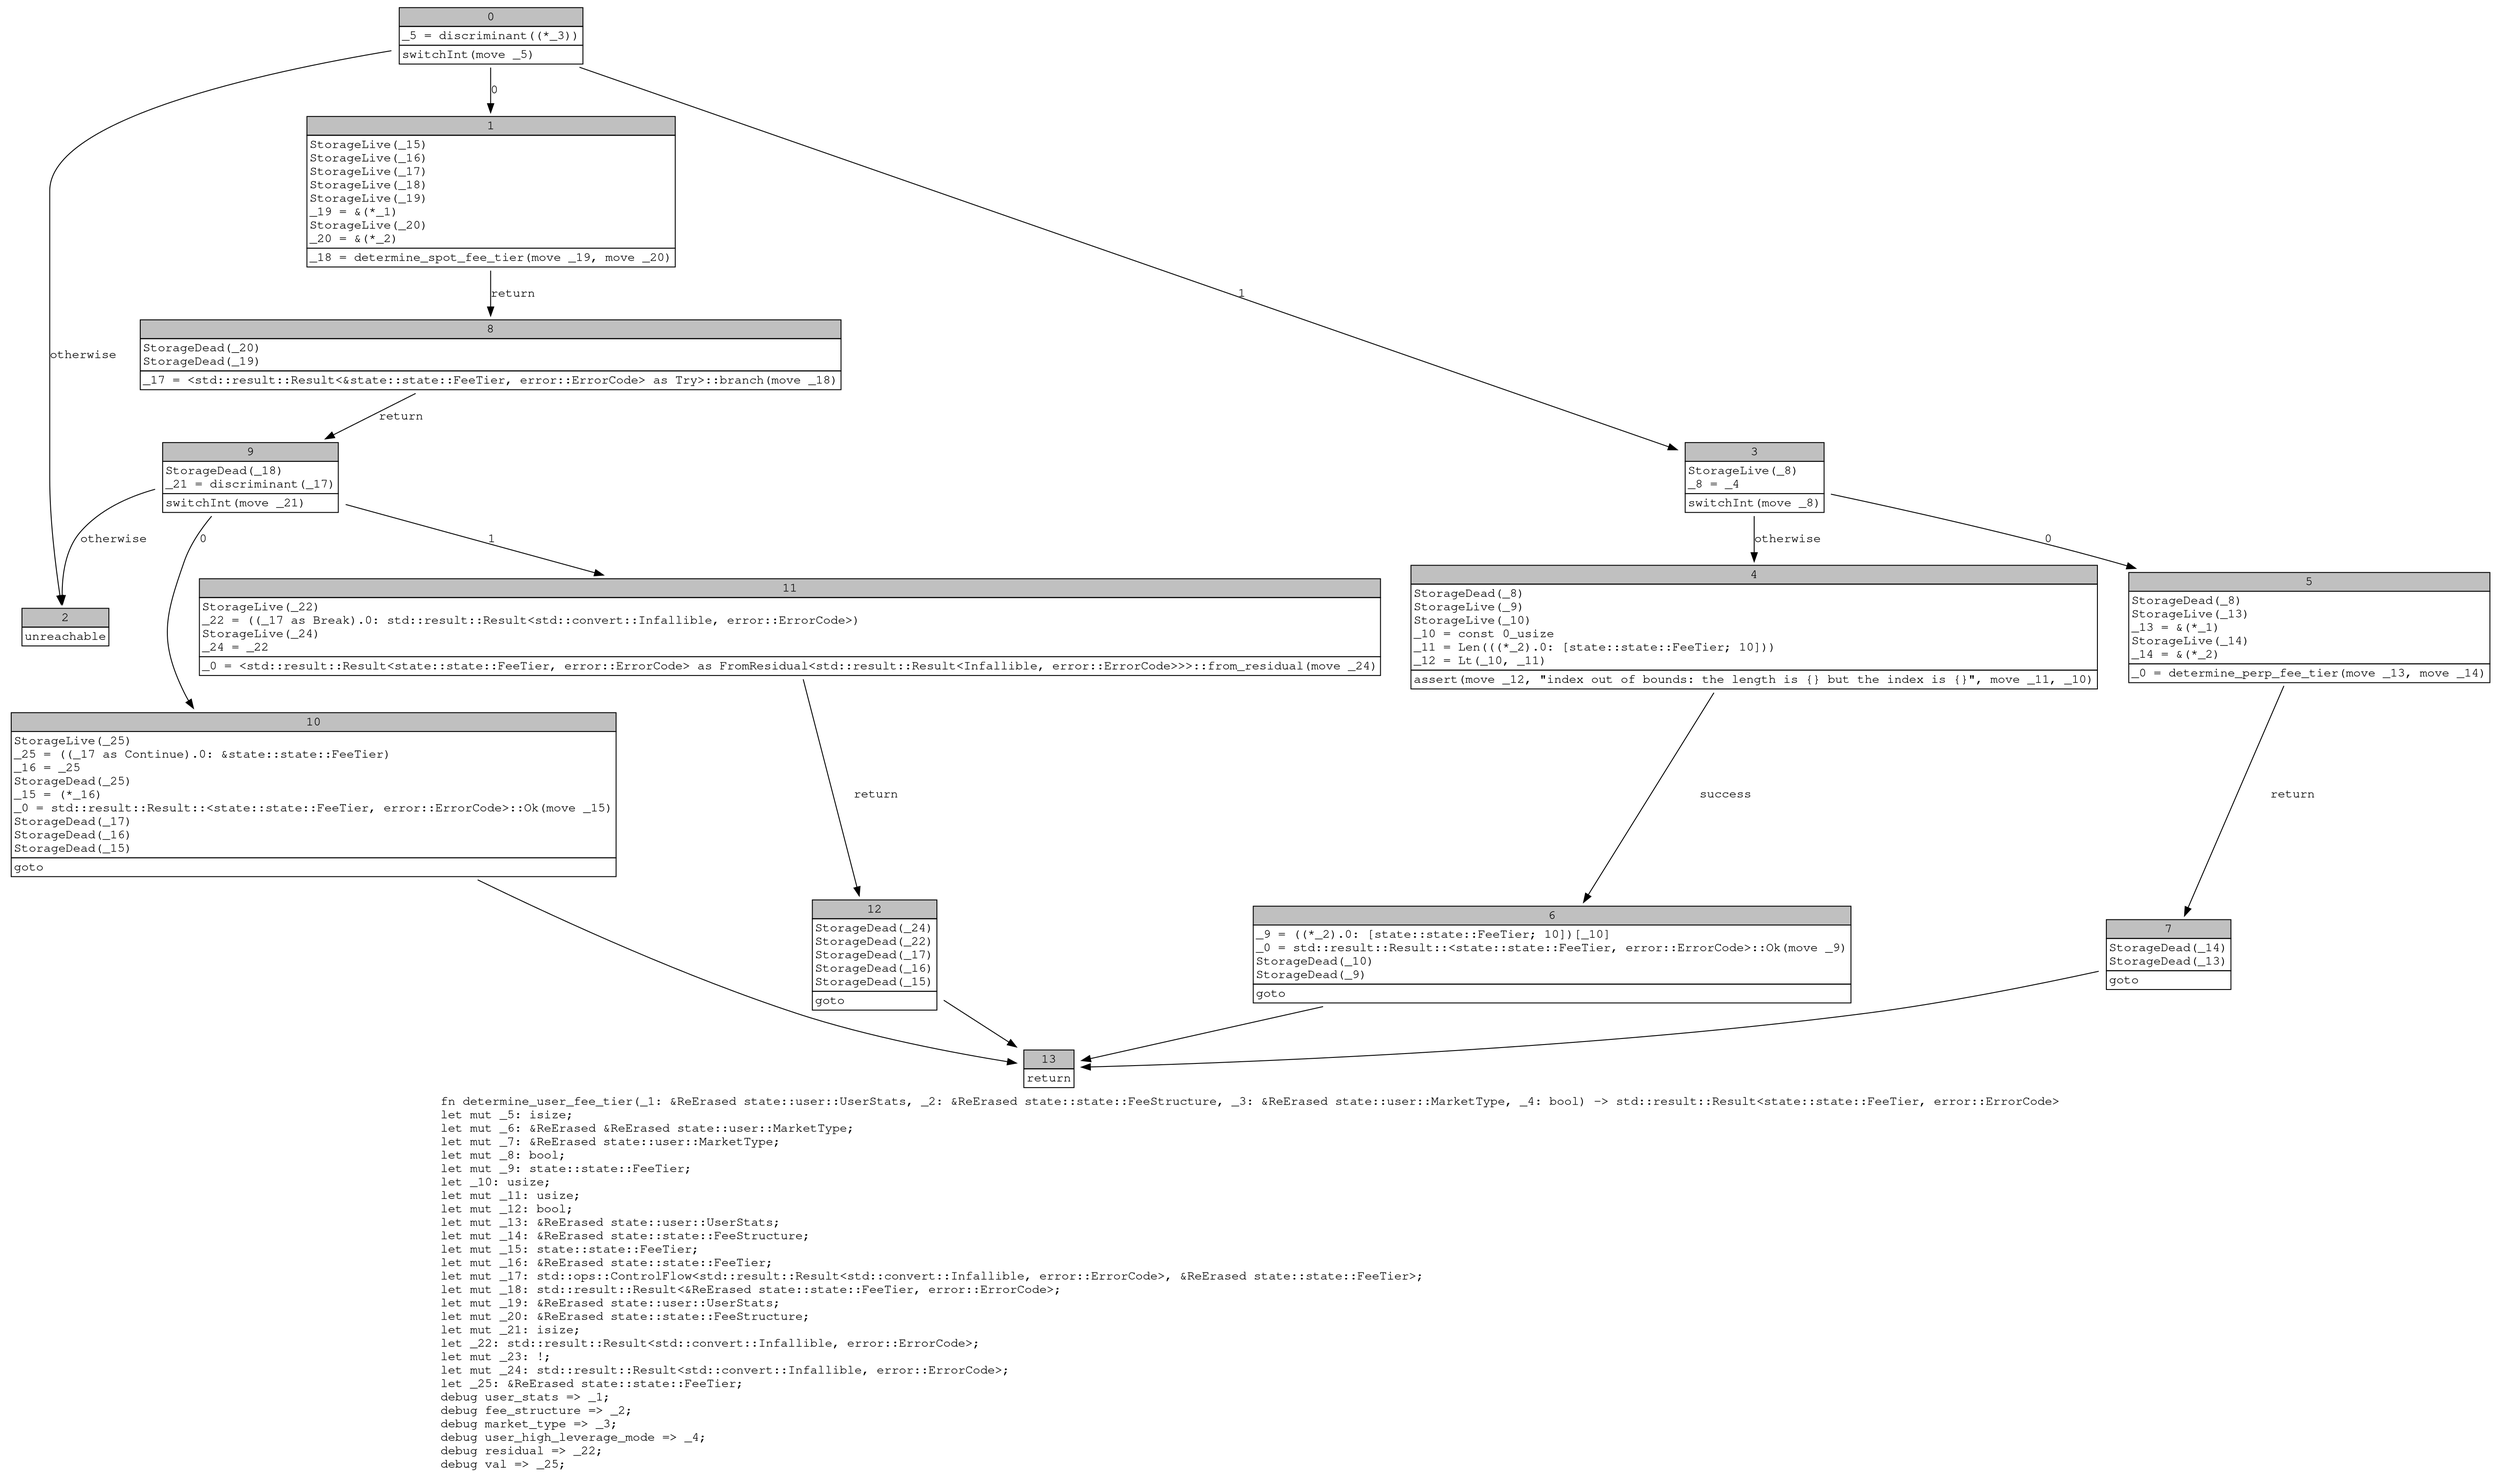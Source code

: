 digraph Mir_0_2231 {
    graph [fontname="Courier, monospace"];
    node [fontname="Courier, monospace"];
    edge [fontname="Courier, monospace"];
    label=<fn determine_user_fee_tier(_1: &amp;ReErased state::user::UserStats, _2: &amp;ReErased state::state::FeeStructure, _3: &amp;ReErased state::user::MarketType, _4: bool) -&gt; std::result::Result&lt;state::state::FeeTier, error::ErrorCode&gt;<br align="left"/>let mut _5: isize;<br align="left"/>let mut _6: &amp;ReErased &amp;ReErased state::user::MarketType;<br align="left"/>let mut _7: &amp;ReErased state::user::MarketType;<br align="left"/>let mut _8: bool;<br align="left"/>let mut _9: state::state::FeeTier;<br align="left"/>let _10: usize;<br align="left"/>let mut _11: usize;<br align="left"/>let mut _12: bool;<br align="left"/>let mut _13: &amp;ReErased state::user::UserStats;<br align="left"/>let mut _14: &amp;ReErased state::state::FeeStructure;<br align="left"/>let mut _15: state::state::FeeTier;<br align="left"/>let mut _16: &amp;ReErased state::state::FeeTier;<br align="left"/>let mut _17: std::ops::ControlFlow&lt;std::result::Result&lt;std::convert::Infallible, error::ErrorCode&gt;, &amp;ReErased state::state::FeeTier&gt;;<br align="left"/>let mut _18: std::result::Result&lt;&amp;ReErased state::state::FeeTier, error::ErrorCode&gt;;<br align="left"/>let mut _19: &amp;ReErased state::user::UserStats;<br align="left"/>let mut _20: &amp;ReErased state::state::FeeStructure;<br align="left"/>let mut _21: isize;<br align="left"/>let _22: std::result::Result&lt;std::convert::Infallible, error::ErrorCode&gt;;<br align="left"/>let mut _23: !;<br align="left"/>let mut _24: std::result::Result&lt;std::convert::Infallible, error::ErrorCode&gt;;<br align="left"/>let _25: &amp;ReErased state::state::FeeTier;<br align="left"/>debug user_stats =&gt; _1;<br align="left"/>debug fee_structure =&gt; _2;<br align="left"/>debug market_type =&gt; _3;<br align="left"/>debug user_high_leverage_mode =&gt; _4;<br align="left"/>debug residual =&gt; _22;<br align="left"/>debug val =&gt; _25;<br align="left"/>>;
    bb0__0_2231 [shape="none", label=<<table border="0" cellborder="1" cellspacing="0"><tr><td bgcolor="gray" align="center" colspan="1">0</td></tr><tr><td align="left" balign="left">_5 = discriminant((*_3))<br/></td></tr><tr><td align="left">switchInt(move _5)</td></tr></table>>];
    bb1__0_2231 [shape="none", label=<<table border="0" cellborder="1" cellspacing="0"><tr><td bgcolor="gray" align="center" colspan="1">1</td></tr><tr><td align="left" balign="left">StorageLive(_15)<br/>StorageLive(_16)<br/>StorageLive(_17)<br/>StorageLive(_18)<br/>StorageLive(_19)<br/>_19 = &amp;(*_1)<br/>StorageLive(_20)<br/>_20 = &amp;(*_2)<br/></td></tr><tr><td align="left">_18 = determine_spot_fee_tier(move _19, move _20)</td></tr></table>>];
    bb2__0_2231 [shape="none", label=<<table border="0" cellborder="1" cellspacing="0"><tr><td bgcolor="gray" align="center" colspan="1">2</td></tr><tr><td align="left">unreachable</td></tr></table>>];
    bb3__0_2231 [shape="none", label=<<table border="0" cellborder="1" cellspacing="0"><tr><td bgcolor="gray" align="center" colspan="1">3</td></tr><tr><td align="left" balign="left">StorageLive(_8)<br/>_8 = _4<br/></td></tr><tr><td align="left">switchInt(move _8)</td></tr></table>>];
    bb4__0_2231 [shape="none", label=<<table border="0" cellborder="1" cellspacing="0"><tr><td bgcolor="gray" align="center" colspan="1">4</td></tr><tr><td align="left" balign="left">StorageDead(_8)<br/>StorageLive(_9)<br/>StorageLive(_10)<br/>_10 = const 0_usize<br/>_11 = Len(((*_2).0: [state::state::FeeTier; 10]))<br/>_12 = Lt(_10, _11)<br/></td></tr><tr><td align="left">assert(move _12, &quot;index out of bounds: the length is {} but the index is {}&quot;, move _11, _10)</td></tr></table>>];
    bb5__0_2231 [shape="none", label=<<table border="0" cellborder="1" cellspacing="0"><tr><td bgcolor="gray" align="center" colspan="1">5</td></tr><tr><td align="left" balign="left">StorageDead(_8)<br/>StorageLive(_13)<br/>_13 = &amp;(*_1)<br/>StorageLive(_14)<br/>_14 = &amp;(*_2)<br/></td></tr><tr><td align="left">_0 = determine_perp_fee_tier(move _13, move _14)</td></tr></table>>];
    bb6__0_2231 [shape="none", label=<<table border="0" cellborder="1" cellspacing="0"><tr><td bgcolor="gray" align="center" colspan="1">6</td></tr><tr><td align="left" balign="left">_9 = ((*_2).0: [state::state::FeeTier; 10])[_10]<br/>_0 = std::result::Result::&lt;state::state::FeeTier, error::ErrorCode&gt;::Ok(move _9)<br/>StorageDead(_10)<br/>StorageDead(_9)<br/></td></tr><tr><td align="left">goto</td></tr></table>>];
    bb7__0_2231 [shape="none", label=<<table border="0" cellborder="1" cellspacing="0"><tr><td bgcolor="gray" align="center" colspan="1">7</td></tr><tr><td align="left" balign="left">StorageDead(_14)<br/>StorageDead(_13)<br/></td></tr><tr><td align="left">goto</td></tr></table>>];
    bb8__0_2231 [shape="none", label=<<table border="0" cellborder="1" cellspacing="0"><tr><td bgcolor="gray" align="center" colspan="1">8</td></tr><tr><td align="left" balign="left">StorageDead(_20)<br/>StorageDead(_19)<br/></td></tr><tr><td align="left">_17 = &lt;std::result::Result&lt;&amp;state::state::FeeTier, error::ErrorCode&gt; as Try&gt;::branch(move _18)</td></tr></table>>];
    bb9__0_2231 [shape="none", label=<<table border="0" cellborder="1" cellspacing="0"><tr><td bgcolor="gray" align="center" colspan="1">9</td></tr><tr><td align="left" balign="left">StorageDead(_18)<br/>_21 = discriminant(_17)<br/></td></tr><tr><td align="left">switchInt(move _21)</td></tr></table>>];
    bb10__0_2231 [shape="none", label=<<table border="0" cellborder="1" cellspacing="0"><tr><td bgcolor="gray" align="center" colspan="1">10</td></tr><tr><td align="left" balign="left">StorageLive(_25)<br/>_25 = ((_17 as Continue).0: &amp;state::state::FeeTier)<br/>_16 = _25<br/>StorageDead(_25)<br/>_15 = (*_16)<br/>_0 = std::result::Result::&lt;state::state::FeeTier, error::ErrorCode&gt;::Ok(move _15)<br/>StorageDead(_17)<br/>StorageDead(_16)<br/>StorageDead(_15)<br/></td></tr><tr><td align="left">goto</td></tr></table>>];
    bb11__0_2231 [shape="none", label=<<table border="0" cellborder="1" cellspacing="0"><tr><td bgcolor="gray" align="center" colspan="1">11</td></tr><tr><td align="left" balign="left">StorageLive(_22)<br/>_22 = ((_17 as Break).0: std::result::Result&lt;std::convert::Infallible, error::ErrorCode&gt;)<br/>StorageLive(_24)<br/>_24 = _22<br/></td></tr><tr><td align="left">_0 = &lt;std::result::Result&lt;state::state::FeeTier, error::ErrorCode&gt; as FromResidual&lt;std::result::Result&lt;Infallible, error::ErrorCode&gt;&gt;&gt;::from_residual(move _24)</td></tr></table>>];
    bb12__0_2231 [shape="none", label=<<table border="0" cellborder="1" cellspacing="0"><tr><td bgcolor="gray" align="center" colspan="1">12</td></tr><tr><td align="left" balign="left">StorageDead(_24)<br/>StorageDead(_22)<br/>StorageDead(_17)<br/>StorageDead(_16)<br/>StorageDead(_15)<br/></td></tr><tr><td align="left">goto</td></tr></table>>];
    bb13__0_2231 [shape="none", label=<<table border="0" cellborder="1" cellspacing="0"><tr><td bgcolor="gray" align="center" colspan="1">13</td></tr><tr><td align="left">return</td></tr></table>>];
    bb0__0_2231 -> bb1__0_2231 [label="0"];
    bb0__0_2231 -> bb3__0_2231 [label="1"];
    bb0__0_2231 -> bb2__0_2231 [label="otherwise"];
    bb1__0_2231 -> bb8__0_2231 [label="return"];
    bb3__0_2231 -> bb5__0_2231 [label="0"];
    bb3__0_2231 -> bb4__0_2231 [label="otherwise"];
    bb4__0_2231 -> bb6__0_2231 [label="success"];
    bb5__0_2231 -> bb7__0_2231 [label="return"];
    bb6__0_2231 -> bb13__0_2231 [label=""];
    bb7__0_2231 -> bb13__0_2231 [label=""];
    bb8__0_2231 -> bb9__0_2231 [label="return"];
    bb9__0_2231 -> bb10__0_2231 [label="0"];
    bb9__0_2231 -> bb11__0_2231 [label="1"];
    bb9__0_2231 -> bb2__0_2231 [label="otherwise"];
    bb10__0_2231 -> bb13__0_2231 [label=""];
    bb11__0_2231 -> bb12__0_2231 [label="return"];
    bb12__0_2231 -> bb13__0_2231 [label=""];
}
